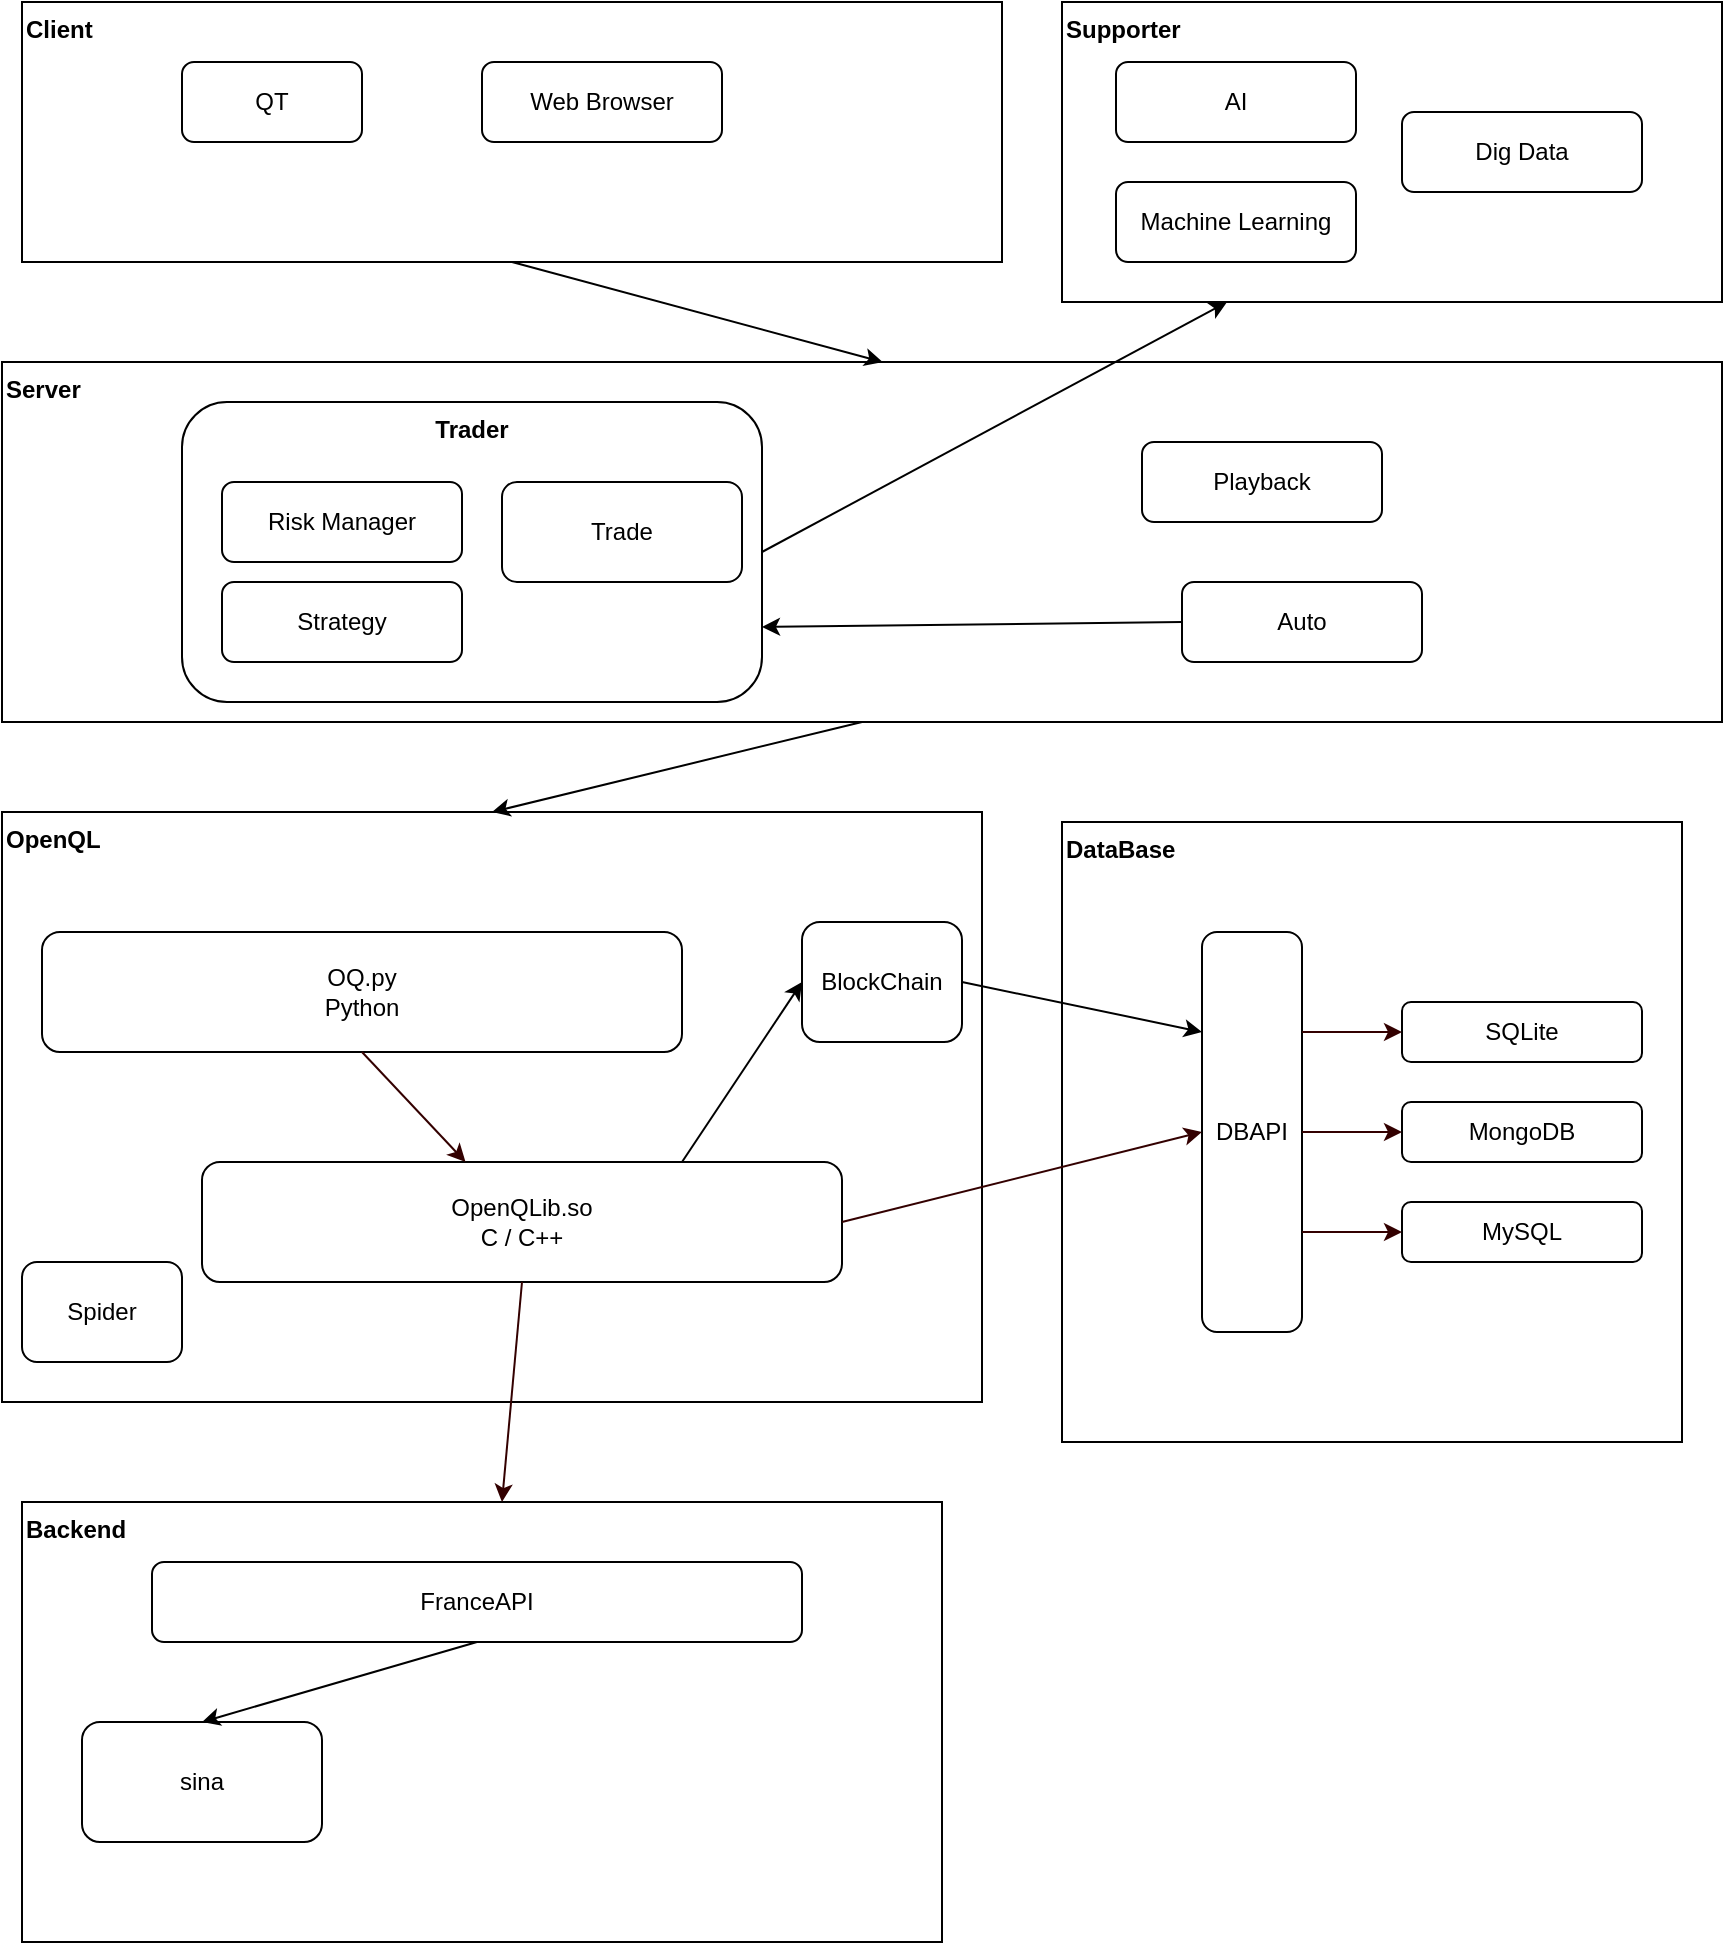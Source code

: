 <mxfile version="13.0.3" type="github" pages="3">
  <diagram id="Y85NnCvZBMSJRKUutnIK" name="Overview">
    <mxGraphModel dx="946" dy="1757" grid="1" gridSize="10" guides="1" tooltips="1" connect="1" arrows="1" fold="1" page="1" pageScale="1" pageWidth="827" pageHeight="1169" math="0" shadow="0">
      <root>
        <mxCell id="0" />
        <mxCell id="1" parent="0" />
        <mxCell id="kIf_VXJFR2PO88LXp8bB-16" value="OpenQL" style="rounded=0;whiteSpace=wrap;html=1;fillColor=none;align=left;verticalAlign=top;fontStyle=1" parent="1" vertex="1">
          <mxGeometry x="30" y="135" width="490" height="295" as="geometry" />
        </mxCell>
        <mxCell id="KrjaQBDH0198ZboYjiPz-1" value="OQ.py&lt;br&gt;Python" style="rounded=1;whiteSpace=wrap;html=1;" parent="1" vertex="1">
          <mxGeometry x="50" y="195" width="320" height="60" as="geometry" />
        </mxCell>
        <mxCell id="kIf_VXJFR2PO88LXp8bB-1" value="OpenQLib.so&lt;br&gt;C / C++" style="rounded=1;whiteSpace=wrap;html=1;" parent="1" vertex="1">
          <mxGeometry x="130" y="310" width="320" height="60" as="geometry" />
        </mxCell>
        <mxCell id="kIf_VXJFR2PO88LXp8bB-3" value="DataBase" style="whiteSpace=wrap;html=1;aspect=fixed;fillColor=none;align=left;verticalAlign=top;fontStyle=1" parent="1" vertex="1">
          <mxGeometry x="560" y="140" width="310" height="310" as="geometry" />
        </mxCell>
        <mxCell id="kIf_VXJFR2PO88LXp8bB-5" value="DBAPI" style="rounded=1;whiteSpace=wrap;html=1;fillColor=none;" parent="1" vertex="1">
          <mxGeometry x="630" y="195" width="50" height="200" as="geometry" />
        </mxCell>
        <mxCell id="kIf_VXJFR2PO88LXp8bB-6" value="SQLite" style="rounded=1;whiteSpace=wrap;html=1;fillColor=none;" parent="1" vertex="1">
          <mxGeometry x="730" y="230" width="120" height="30" as="geometry" />
        </mxCell>
        <mxCell id="kIf_VXJFR2PO88LXp8bB-7" value="MongoDB" style="rounded=1;whiteSpace=wrap;html=1;fillColor=none;" parent="1" vertex="1">
          <mxGeometry x="730" y="280" width="120" height="30" as="geometry" />
        </mxCell>
        <mxCell id="kIf_VXJFR2PO88LXp8bB-8" value="MySQL" style="rounded=1;whiteSpace=wrap;html=1;fillColor=none;" parent="1" vertex="1">
          <mxGeometry x="730" y="330" width="120" height="30" as="geometry" />
        </mxCell>
        <mxCell id="kIf_VXJFR2PO88LXp8bB-15" value="Client" style="rounded=0;whiteSpace=wrap;html=1;fillColor=none;align=left;verticalAlign=top;fontStyle=1" parent="1" vertex="1">
          <mxGeometry x="40" y="-270" width="490" height="130" as="geometry" />
        </mxCell>
        <mxCell id="kIf_VXJFR2PO88LXp8bB-17" value="Backend" style="rounded=0;whiteSpace=wrap;html=1;fillColor=none;align=left;verticalAlign=top;fontStyle=1" parent="1" vertex="1">
          <mxGeometry x="40" y="480" width="460" height="220" as="geometry" />
        </mxCell>
        <mxCell id="kIf_VXJFR2PO88LXp8bB-26" value="QT" style="rounded=1;whiteSpace=wrap;html=1;fillColor=none;align=center;" parent="1" vertex="1">
          <mxGeometry x="120" y="-240" width="90" height="40" as="geometry" />
        </mxCell>
        <mxCell id="kIf_VXJFR2PO88LXp8bB-27" value="" style="endArrow=classic;html=1;strokeColor=#330000;exitX=0.5;exitY=1;exitDx=0;exitDy=0;fontColor=#330000;" parent="1" source="KrjaQBDH0198ZboYjiPz-1" target="kIf_VXJFR2PO88LXp8bB-1" edge="1">
          <mxGeometry width="50" height="50" relative="1" as="geometry">
            <mxPoint x="390" y="280" as="sourcePoint" />
            <mxPoint x="440" y="230" as="targetPoint" />
          </mxGeometry>
        </mxCell>
        <mxCell id="kIf_VXJFR2PO88LXp8bB-28" value="" style="endArrow=classic;html=1;strokeColor=#330000;fontColor=#330000;exitX=0.5;exitY=1;exitDx=0;exitDy=0;" parent="1" source="kIf_VXJFR2PO88LXp8bB-1" target="kIf_VXJFR2PO88LXp8bB-17" edge="1">
          <mxGeometry width="50" height="50" relative="1" as="geometry">
            <mxPoint x="390" y="280" as="sourcePoint" />
            <mxPoint x="440" y="230" as="targetPoint" />
          </mxGeometry>
        </mxCell>
        <mxCell id="kIf_VXJFR2PO88LXp8bB-30" value="" style="endArrow=classic;html=1;strokeColor=#330000;fontColor=#330000;exitX=1;exitY=0.5;exitDx=0;exitDy=0;entryX=0;entryY=0.5;entryDx=0;entryDy=0;" parent="1" source="kIf_VXJFR2PO88LXp8bB-1" target="kIf_VXJFR2PO88LXp8bB-5" edge="1">
          <mxGeometry width="50" height="50" relative="1" as="geometry">
            <mxPoint x="390" y="280" as="sourcePoint" />
            <mxPoint x="440" y="230" as="targetPoint" />
          </mxGeometry>
        </mxCell>
        <mxCell id="kIf_VXJFR2PO88LXp8bB-31" value="" style="endArrow=classic;html=1;strokeColor=#330000;fontColor=#330000;exitX=1;exitY=0.25;exitDx=0;exitDy=0;" parent="1" source="kIf_VXJFR2PO88LXp8bB-5" target="kIf_VXJFR2PO88LXp8bB-6" edge="1">
          <mxGeometry width="50" height="50" relative="1" as="geometry">
            <mxPoint x="390" y="280" as="sourcePoint" />
            <mxPoint x="440" y="230" as="targetPoint" />
          </mxGeometry>
        </mxCell>
        <mxCell id="kIf_VXJFR2PO88LXp8bB-32" value="" style="endArrow=classic;html=1;strokeColor=#330000;fontColor=#330000;exitX=1;exitY=0.5;exitDx=0;exitDy=0;" parent="1" source="kIf_VXJFR2PO88LXp8bB-5" target="kIf_VXJFR2PO88LXp8bB-7" edge="1">
          <mxGeometry width="50" height="50" relative="1" as="geometry">
            <mxPoint x="390" y="280" as="sourcePoint" />
            <mxPoint x="440" y="230" as="targetPoint" />
          </mxGeometry>
        </mxCell>
        <mxCell id="kIf_VXJFR2PO88LXp8bB-33" value="" style="endArrow=classic;html=1;strokeColor=#330000;fontColor=#330000;exitX=1;exitY=0.75;exitDx=0;exitDy=0;" parent="1" source="kIf_VXJFR2PO88LXp8bB-5" target="kIf_VXJFR2PO88LXp8bB-8" edge="1">
          <mxGeometry width="50" height="50" relative="1" as="geometry">
            <mxPoint x="390" y="280" as="sourcePoint" />
            <mxPoint x="440" y="230" as="targetPoint" />
          </mxGeometry>
        </mxCell>
        <mxCell id="EVJBtFHiHW8PO7rC3ifj-1" value="Web Browser" style="rounded=1;whiteSpace=wrap;html=1;fillColor=none;align=center;" vertex="1" parent="1">
          <mxGeometry x="270" y="-240" width="120" height="40" as="geometry" />
        </mxCell>
        <mxCell id="EVJBtFHiHW8PO7rC3ifj-3" value="BlockChain" style="rounded=1;whiteSpace=wrap;html=1;fillColor=none;" vertex="1" parent="1">
          <mxGeometry x="430" y="190" width="80" height="60" as="geometry" />
        </mxCell>
        <mxCell id="EVJBtFHiHW8PO7rC3ifj-4" value="" style="endArrow=classic;html=1;exitX=0.75;exitY=0;exitDx=0;exitDy=0;entryX=0;entryY=0.5;entryDx=0;entryDy=0;" edge="1" parent="1" source="kIf_VXJFR2PO88LXp8bB-1" target="EVJBtFHiHW8PO7rC3ifj-3">
          <mxGeometry width="50" height="50" relative="1" as="geometry">
            <mxPoint x="460" y="330" as="sourcePoint" />
            <mxPoint x="510" y="280" as="targetPoint" />
          </mxGeometry>
        </mxCell>
        <mxCell id="EVJBtFHiHW8PO7rC3ifj-5" value="" style="endArrow=classic;html=1;exitX=1;exitY=0.5;exitDx=0;exitDy=0;entryX=0;entryY=0.25;entryDx=0;entryDy=0;" edge="1" parent="1" source="EVJBtFHiHW8PO7rC3ifj-3" target="kIf_VXJFR2PO88LXp8bB-5">
          <mxGeometry width="50" height="50" relative="1" as="geometry">
            <mxPoint x="460" y="330" as="sourcePoint" />
            <mxPoint x="510" y="280" as="targetPoint" />
          </mxGeometry>
        </mxCell>
        <mxCell id="EVJBtFHiHW8PO7rC3ifj-6" value="Server" style="rounded=0;whiteSpace=wrap;html=1;fillColor=none;align=left;fontStyle=1;verticalAlign=top;" vertex="1" parent="1">
          <mxGeometry x="30" y="-90" width="860" height="180" as="geometry" />
        </mxCell>
        <mxCell id="EVJBtFHiHW8PO7rC3ifj-7" value="" style="endArrow=classic;html=1;exitX=0.5;exitY=1;exitDx=0;exitDy=0;entryX=0.5;entryY=0;entryDx=0;entryDy=0;" edge="1" parent="1" source="EVJBtFHiHW8PO7rC3ifj-6" target="kIf_VXJFR2PO88LXp8bB-16">
          <mxGeometry width="50" height="50" relative="1" as="geometry">
            <mxPoint x="460" y="210" as="sourcePoint" />
            <mxPoint x="510" y="160" as="targetPoint" />
          </mxGeometry>
        </mxCell>
        <mxCell id="EVJBtFHiHW8PO7rC3ifj-8" value="Trader" style="rounded=1;whiteSpace=wrap;html=1;fillColor=none;align=center;fontStyle=1;verticalAlign=top;" vertex="1" parent="1">
          <mxGeometry x="120" y="-70" width="290" height="150" as="geometry" />
        </mxCell>
        <mxCell id="EVJBtFHiHW8PO7rC3ifj-9" value="AI" style="rounded=1;whiteSpace=wrap;html=1;fillColor=none;align=center;" vertex="1" parent="1">
          <mxGeometry x="587" y="-240" width="120" height="40" as="geometry" />
        </mxCell>
        <mxCell id="EVJBtFHiHW8PO7rC3ifj-10" value="Machine Learning" style="rounded=1;whiteSpace=wrap;html=1;fillColor=none;align=center;" vertex="1" parent="1">
          <mxGeometry x="587" y="-180" width="120" height="40" as="geometry" />
        </mxCell>
        <mxCell id="EVJBtFHiHW8PO7rC3ifj-11" value="Dig Data" style="rounded=1;whiteSpace=wrap;html=1;fillColor=none;align=center;" vertex="1" parent="1">
          <mxGeometry x="730" y="-215" width="120" height="40" as="geometry" />
        </mxCell>
        <mxCell id="EVJBtFHiHW8PO7rC3ifj-14" value="Spider" style="rounded=1;whiteSpace=wrap;html=1;fillColor=none;" vertex="1" parent="1">
          <mxGeometry x="40" y="360" width="80" height="50" as="geometry" />
        </mxCell>
        <mxCell id="WIvvqRK4SvPvFOsN-5XC-1" value="Playback" style="rounded=1;whiteSpace=wrap;html=1;fillColor=none;align=center;" vertex="1" parent="1">
          <mxGeometry x="600" y="-50" width="120" height="40" as="geometry" />
        </mxCell>
        <mxCell id="WIvvqRK4SvPvFOsN-5XC-2" value="Supporter" style="rounded=0;whiteSpace=wrap;html=1;fillColor=none;align=left;fontStyle=1;verticalAlign=top;" vertex="1" parent="1">
          <mxGeometry x="560" y="-270" width="330" height="150" as="geometry" />
        </mxCell>
        <mxCell id="WIvvqRK4SvPvFOsN-5XC-3" value="Risk Manager" style="rounded=1;whiteSpace=wrap;html=1;fillColor=none;align=center;" vertex="1" parent="1">
          <mxGeometry x="140" y="-30" width="120" height="40" as="geometry" />
        </mxCell>
        <mxCell id="WIvvqRK4SvPvFOsN-5XC-4" value="Strategy" style="rounded=1;whiteSpace=wrap;html=1;fillColor=none;align=center;" vertex="1" parent="1">
          <mxGeometry x="140" y="20" width="120" height="40" as="geometry" />
        </mxCell>
        <mxCell id="WIvvqRK4SvPvFOsN-5XC-6" value="Trade" style="rounded=1;whiteSpace=wrap;html=1;fillColor=none;align=center;" vertex="1" parent="1">
          <mxGeometry x="280" y="-30" width="120" height="50" as="geometry" />
        </mxCell>
        <mxCell id="WIvvqRK4SvPvFOsN-5XC-7" value="FranceAPI" style="rounded=1;whiteSpace=wrap;html=1;fillColor=none;align=center;" vertex="1" parent="1">
          <mxGeometry x="105" y="510" width="325" height="40" as="geometry" />
        </mxCell>
        <mxCell id="WIvvqRK4SvPvFOsN-5XC-8" value="sina" style="rounded=1;whiteSpace=wrap;html=1;fillColor=none;align=center;" vertex="1" parent="1">
          <mxGeometry x="70" y="590" width="120" height="60" as="geometry" />
        </mxCell>
        <mxCell id="WIvvqRK4SvPvFOsN-5XC-9" value="" style="endArrow=classic;html=1;exitX=0.5;exitY=1;exitDx=0;exitDy=0;entryX=0.5;entryY=0;entryDx=0;entryDy=0;" edge="1" parent="1" source="WIvvqRK4SvPvFOsN-5XC-7" target="WIvvqRK4SvPvFOsN-5XC-8">
          <mxGeometry width="50" height="50" relative="1" as="geometry">
            <mxPoint x="420" y="590" as="sourcePoint" />
            <mxPoint x="470" y="540" as="targetPoint" />
          </mxGeometry>
        </mxCell>
        <mxCell id="WIvvqRK4SvPvFOsN-5XC-12" value="Auto" style="rounded=1;whiteSpace=wrap;html=1;fillColor=none;align=center;" vertex="1" parent="1">
          <mxGeometry x="620" y="20" width="120" height="40" as="geometry" />
        </mxCell>
        <mxCell id="WIvvqRK4SvPvFOsN-5XC-13" value="" style="endArrow=classic;html=1;exitX=1;exitY=0.5;exitDx=0;exitDy=0;entryX=0.25;entryY=1;entryDx=0;entryDy=0;" edge="1" parent="1" source="EVJBtFHiHW8PO7rC3ifj-8" target="WIvvqRK4SvPvFOsN-5XC-2">
          <mxGeometry width="50" height="50" relative="1" as="geometry">
            <mxPoint x="420" y="-90" as="sourcePoint" />
            <mxPoint x="470" y="-140" as="targetPoint" />
          </mxGeometry>
        </mxCell>
        <mxCell id="WIvvqRK4SvPvFOsN-5XC-14" value="" style="endArrow=classic;html=1;exitX=0.5;exitY=1;exitDx=0;exitDy=0;entryX=0.512;entryY=0;entryDx=0;entryDy=0;entryPerimeter=0;" edge="1" parent="1" source="kIf_VXJFR2PO88LXp8bB-15" target="EVJBtFHiHW8PO7rC3ifj-6">
          <mxGeometry width="50" height="50" relative="1" as="geometry">
            <mxPoint x="420" y="-10" as="sourcePoint" />
            <mxPoint x="470" y="-60" as="targetPoint" />
          </mxGeometry>
        </mxCell>
        <mxCell id="WIvvqRK4SvPvFOsN-5XC-15" value="" style="endArrow=classic;html=1;exitX=0;exitY=0.5;exitDx=0;exitDy=0;entryX=1;entryY=0.75;entryDx=0;entryDy=0;" edge="1" parent="1" source="WIvvqRK4SvPvFOsN-5XC-12" target="EVJBtFHiHW8PO7rC3ifj-8">
          <mxGeometry width="50" height="50" relative="1" as="geometry">
            <mxPoint x="450" y="-80" as="sourcePoint" />
            <mxPoint x="500" y="-130" as="targetPoint" />
          </mxGeometry>
        </mxCell>
      </root>
    </mxGraphModel>
  </diagram>
  <diagram id="81zI8ibTxirSgehWq2CT" name="OpenQL">
    <mxGraphModel dx="946" dy="588" grid="1" gridSize="10" guides="1" tooltips="1" connect="1" arrows="1" fold="1" page="1" pageScale="1" pageWidth="827" pageHeight="1169" math="0" shadow="0">
      <root>
        <mxCell id="7j3DpCVQ23BBLXFtaI9D-0" />
        <mxCell id="7j3DpCVQ23BBLXFtaI9D-1" parent="7j3DpCVQ23BBLXFtaI9D-0" />
        <mxCell id="b4XeJt8nZvBYLSwkF1w_-0" value="com" style="rounded=0;whiteSpace=wrap;html=1;fillColor=none;align=left;verticalAlign=top;fontStyle=1" parent="7j3DpCVQ23BBLXFtaI9D-1" vertex="1">
          <mxGeometry x="100" y="250" width="440" height="200" as="geometry" />
        </mxCell>
        <mxCell id="b4XeJt8nZvBYLSwkF1w_-2" value="util" style="rounded=0;whiteSpace=wrap;html=1;fillColor=none;align=left;verticalAlign=top;" parent="7j3DpCVQ23BBLXFtaI9D-1" vertex="1">
          <mxGeometry x="180" y="290" width="140" height="130" as="geometry" />
        </mxCell>
        <mxCell id="b4XeJt8nZvBYLSwkF1w_-3" value="Log" style="rounded=1;whiteSpace=wrap;html=1;fillColor=none;align=center;" parent="7j3DpCVQ23BBLXFtaI9D-1" vertex="1">
          <mxGeometry x="220" y="320" width="70" height="40" as="geometry" />
        </mxCell>
        <mxCell id="b4XeJt8nZvBYLSwkF1w_-4" value="app" style="rounded=0;whiteSpace=wrap;html=1;fillColor=none;align=left;verticalAlign=top;fontStyle=1" parent="7j3DpCVQ23BBLXFtaI9D-1" vertex="1">
          <mxGeometry x="100" y="90" width="440" height="140" as="geometry" />
        </mxCell>
        <mxCell id="b4XeJt8nZvBYLSwkF1w_-5" value="test" style="rounded=0;whiteSpace=wrap;html=1;fillColor=none;align=left;verticalAlign=top;fontStyle=1" parent="7j3DpCVQ23BBLXFtaI9D-1" vertex="1">
          <mxGeometry x="560" y="90" width="190" height="360" as="geometry" />
        </mxCell>
        <mxCell id="b4XeJt8nZvBYLSwkF1w_-6" value="cmake" style="rounded=0;whiteSpace=wrap;html=1;fillColor=none;align=left;fontStyle=1;verticalAlign=top;" parent="7j3DpCVQ23BBLXFtaI9D-1" vertex="1">
          <mxGeometry x="100" y="470" width="650" height="60" as="geometry" />
        </mxCell>
        <mxCell id="ShEIks_4ONBp6zsNXyWh-0" value="network" style="rounded=0;whiteSpace=wrap;html=1;fillColor=none;align=left;verticalAlign=top;" vertex="1" parent="7j3DpCVQ23BBLXFtaI9D-1">
          <mxGeometry x="340" y="290" width="120" height="130" as="geometry" />
        </mxCell>
      </root>
    </mxGraphModel>
  </diagram>
  <diagram id="0gTxEy5CRSQbMhrBdNal" name="OQ.py">
    <mxGraphModel grid="1" gridSize="10" guides="1" tooltips="1" connect="1" arrows="1" page="1" fold="1" pageScale="1" pageWidth="827" pageHeight="1169" math="0" shadow="0">
      <root>
        <mxCell id="jFrrViyds_5qQ-M0Xc4n-0" />
        <mxCell id="jFrrViyds_5qQ-M0Xc4n-1" parent="jFrrViyds_5qQ-M0Xc4n-0" />
      </root>
    </mxGraphModel>
  </diagram>
</mxfile>
